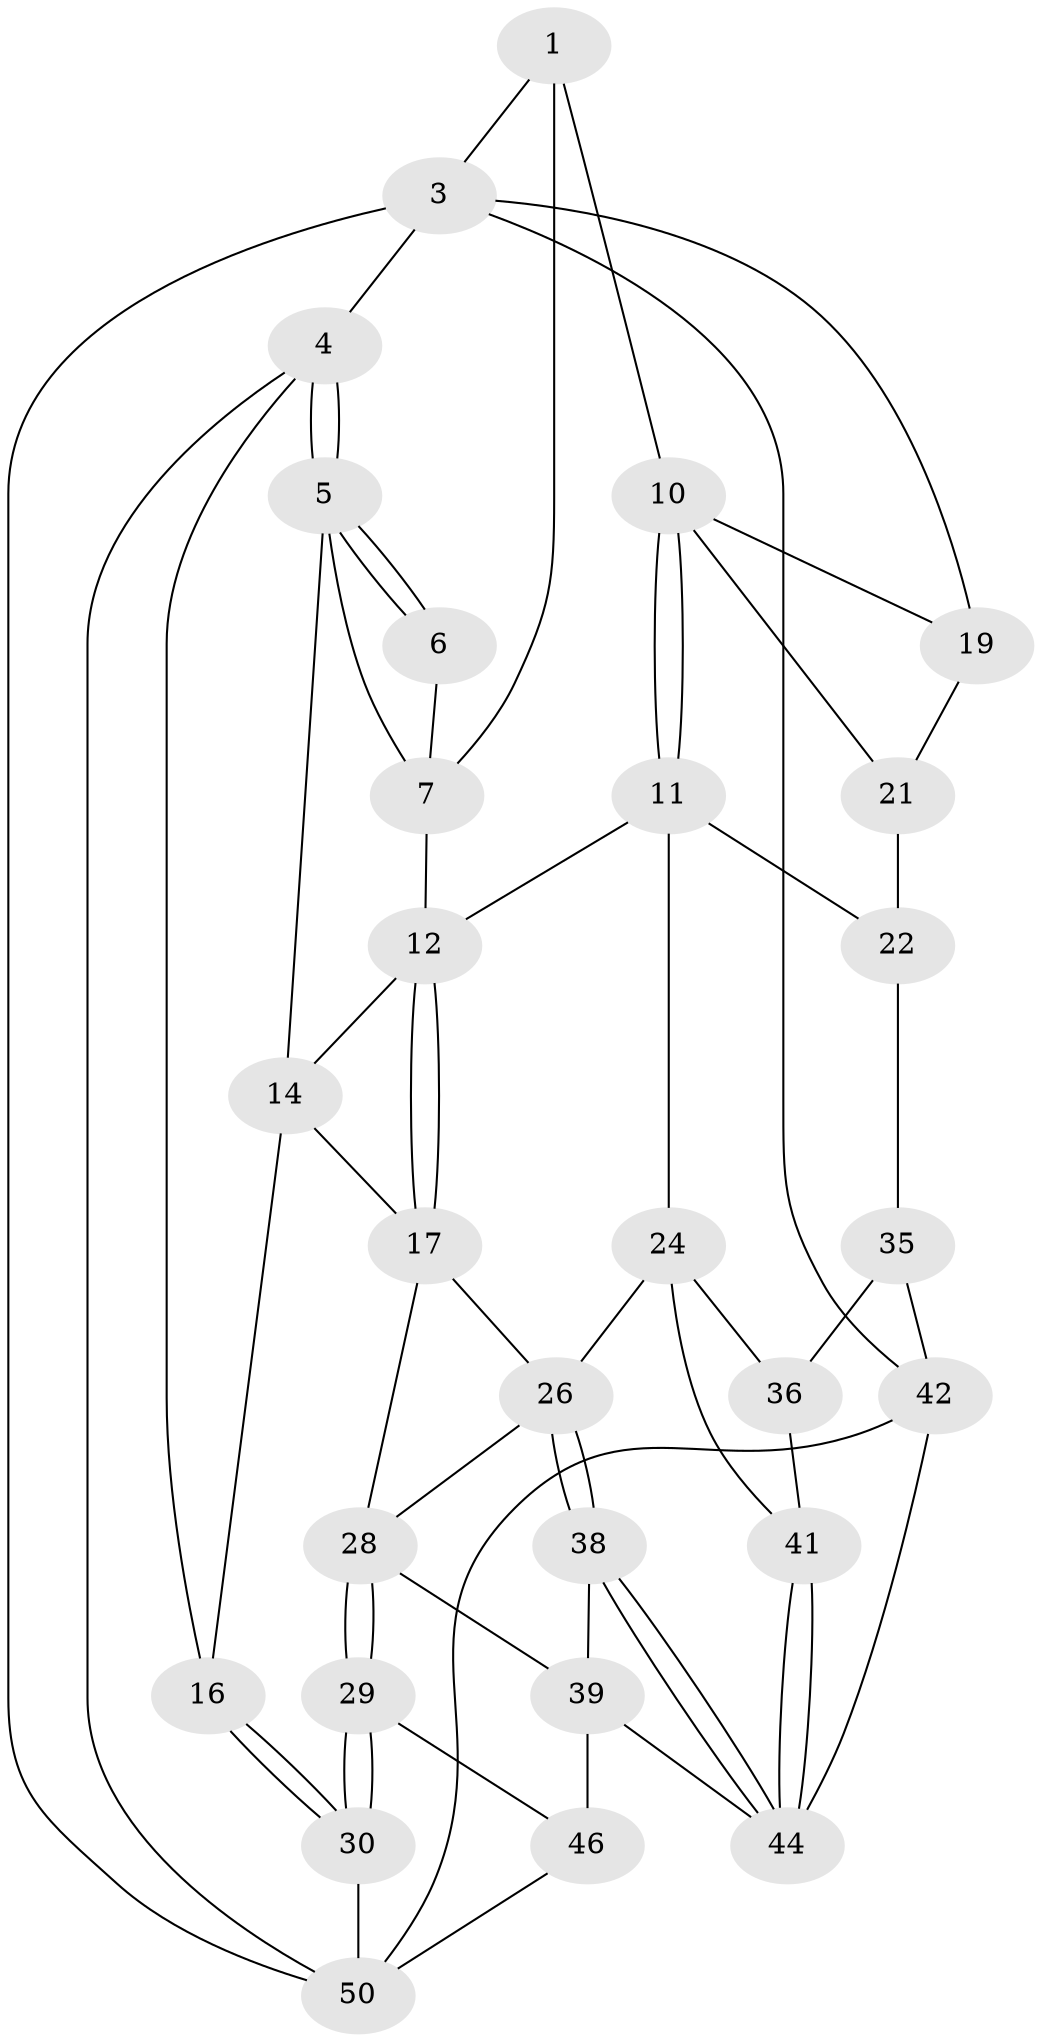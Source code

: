 // Generated by graph-tools (version 1.1) at 2025/24/03/03/25 07:24:35]
// undirected, 29 vertices, 62 edges
graph export_dot {
graph [start="1"]
  node [color=gray90,style=filled];
  1 [pos="+0.4458758283043736+0",super="+2"];
  3 [pos="+1+0",super="+37"];
  4 [pos="+0+0"];
  5 [pos="+0+0",super="+9"];
  6 [pos="+0.10353747867190576+0"];
  7 [pos="+0.33341024877699404+0.12133725424029501",super="+8"];
  10 [pos="+0.6364820424752543+0.23722976224450032",super="+20"];
  11 [pos="+0.5693247642591864+0.2991772520870006",super="+23"];
  12 [pos="+0.5180308003033434+0.309308683492334",super="+13"];
  14 [pos="+0.1372355584025699+0.24127042806443955",super="+15"];
  16 [pos="+0+0.5259539780782059"];
  17 [pos="+0.40577668339009826+0.43035628420382177",super="+18"];
  19 [pos="+1+0.4173259770867087",super="+31"];
  21 [pos="+0.8353031898291505+0.5270127827248214",super="+32"];
  22 [pos="+0.6720819470578678+0.49373560304727987",super="+34"];
  24 [pos="+0.6375406841331923+0.5672844678616509",super="+25"];
  26 [pos="+0.4204118287193915+0.6333575760677466",super="+27"];
  28 [pos="+0.08863334422665832+0.6059673505578655",super="+33"];
  29 [pos="+0.03392173840551487+0.6078101656643922",super="+47"];
  30 [pos="+0+0.5740719255442848",super="+49"];
  35 [pos="+0.7747468925422143+0.6554862759986342",super="+43"];
  36 [pos="+0.6836018592365328+0.6320769236829176",super="+40"];
  38 [pos="+0.4126746553840985+0.6633321288020109"];
  39 [pos="+0.29955475481102073+0.7464945778528563",super="+45"];
  41 [pos="+0.5948734733182216+0.816013588633284"];
  42 [pos="+1+1",super="+52"];
  44 [pos="+0.46999561783370264+0.85351969319598",super="+48"];
  46 [pos="+0.26197184459253353+0.8010526555606934"];
  50 [pos="+0+1",super="+51"];
  1 -- 7;
  1 -- 10;
  1 -- 3;
  3 -- 4;
  3 -- 19 [weight=2];
  3 -- 42;
  3 -- 50;
  4 -- 5;
  4 -- 5;
  4 -- 16;
  4 -- 50;
  5 -- 6;
  5 -- 6;
  5 -- 14;
  5 -- 7;
  6 -- 7;
  7 -- 12;
  10 -- 11;
  10 -- 11;
  10 -- 19;
  10 -- 21;
  11 -- 12;
  11 -- 24;
  11 -- 22;
  12 -- 17;
  12 -- 17;
  12 -- 14;
  14 -- 16;
  14 -- 17;
  16 -- 30;
  16 -- 30;
  17 -- 26;
  17 -- 28;
  19 -- 21;
  21 -- 22 [weight=2];
  22 -- 35;
  24 -- 36;
  24 -- 41;
  24 -- 26;
  26 -- 38;
  26 -- 38;
  26 -- 28;
  28 -- 29;
  28 -- 29;
  28 -- 39;
  29 -- 30 [weight=2];
  29 -- 30;
  29 -- 46;
  30 -- 50;
  35 -- 36 [weight=2];
  35 -- 42;
  36 -- 41;
  38 -- 39;
  38 -- 44;
  38 -- 44;
  39 -- 44;
  39 -- 46;
  41 -- 44;
  41 -- 44;
  42 -- 50;
  42 -- 44;
  46 -- 50;
}
